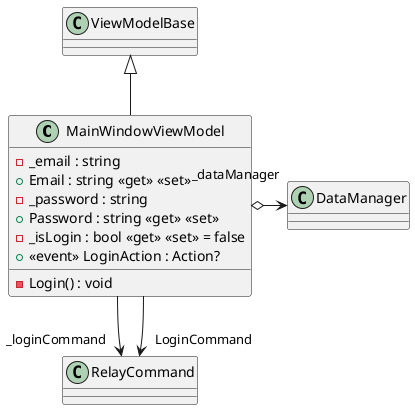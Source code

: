 @startuml
class MainWindowViewModel {
    - _email : string
    + Email : string <<get>> <<set>>
    - _password : string
    + Password : string <<get>> <<set>>
    - _isLogin : bool <<get>> <<set>> = false
    +  <<event>> LoginAction : Action? 
    - Login() : void
}
ViewModelBase <|-- MainWindowViewModel
MainWindowViewModel o-> "_dataManager" DataManager
MainWindowViewModel --> "_loginCommand" RelayCommand
MainWindowViewModel --> "LoginCommand" RelayCommand
@enduml
